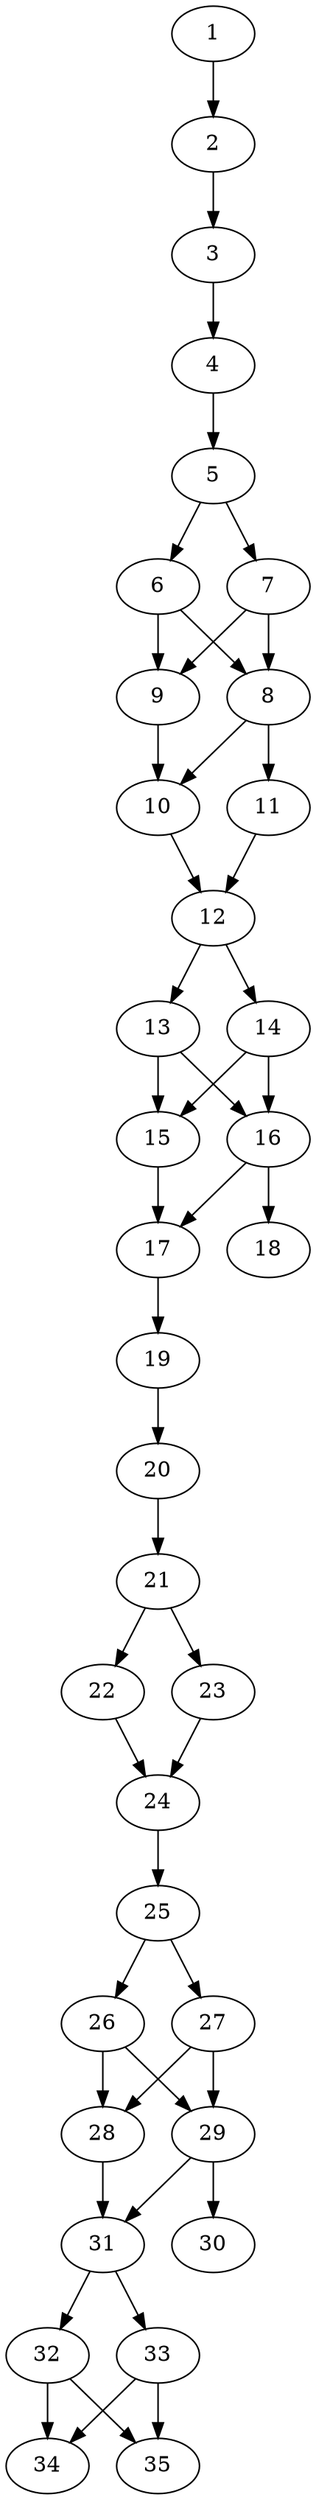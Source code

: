 // DAG automatically generated by daggen at Thu Oct  3 14:05:37 2019
// ./daggen --dot -n 35 --ccr 0.4 --fat 0.3 --regular 0.7 --density 0.9 --mindata 5242880 --maxdata 52428800 
digraph G {
  1 [size="124651520", alpha="0.03", expect_size="49860608"] 
  1 -> 2 [size ="49860608"]
  2 [size="128440320", alpha="0.17", expect_size="51376128"] 
  2 -> 3 [size ="51376128"]
  3 [size="41625600", alpha="0.18", expect_size="16650240"] 
  3 -> 4 [size ="16650240"]
  4 [size="44774400", alpha="0.05", expect_size="17909760"] 
  4 -> 5 [size ="17909760"]
  5 [size="80401920", alpha="0.00", expect_size="32160768"] 
  5 -> 6 [size ="32160768"]
  5 -> 7 [size ="32160768"]
  6 [size="31293440", alpha="0.15", expect_size="12517376"] 
  6 -> 8 [size ="12517376"]
  6 -> 9 [size ="12517376"]
  7 [size="117009920", alpha="0.01", expect_size="46803968"] 
  7 -> 8 [size ="46803968"]
  7 -> 9 [size ="46803968"]
  8 [size="48568320", alpha="0.19", expect_size="19427328"] 
  8 -> 10 [size ="19427328"]
  8 -> 11 [size ="19427328"]
  9 [size="57799680", alpha="0.09", expect_size="23119872"] 
  9 -> 10 [size ="23119872"]
  10 [size="50675200", alpha="0.04", expect_size="20270080"] 
  10 -> 12 [size ="20270080"]
  11 [size="119728640", alpha="0.08", expect_size="47891456"] 
  11 -> 12 [size ="47891456"]
  12 [size="21688320", alpha="0.07", expect_size="8675328"] 
  12 -> 13 [size ="8675328"]
  12 -> 14 [size ="8675328"]
  13 [size="124515840", alpha="0.04", expect_size="49806336"] 
  13 -> 15 [size ="49806336"]
  13 -> 16 [size ="49806336"]
  14 [size="115635200", alpha="0.09", expect_size="46254080"] 
  14 -> 15 [size ="46254080"]
  14 -> 16 [size ="46254080"]
  15 [size="29224960", alpha="0.07", expect_size="11689984"] 
  15 -> 17 [size ="11689984"]
  16 [size="29381120", alpha="0.12", expect_size="11752448"] 
  16 -> 17 [size ="11752448"]
  16 -> 18 [size ="11752448"]
  17 [size="119429120", alpha="0.15", expect_size="47771648"] 
  17 -> 19 [size ="47771648"]
  18 [size="122688000", alpha="0.20", expect_size="49075200"] 
  19 [size="116349440", alpha="0.09", expect_size="46539776"] 
  19 -> 20 [size ="46539776"]
  20 [size="53841920", alpha="0.11", expect_size="21536768"] 
  20 -> 21 [size ="21536768"]
  21 [size="76979200", alpha="0.13", expect_size="30791680"] 
  21 -> 22 [size ="30791680"]
  21 -> 23 [size ="30791680"]
  22 [size="122319360", alpha="0.14", expect_size="48927744"] 
  22 -> 24 [size ="48927744"]
  23 [size="43238400", alpha="0.00", expect_size="17295360"] 
  23 -> 24 [size ="17295360"]
  24 [size="65868800", alpha="0.11", expect_size="26347520"] 
  24 -> 25 [size ="26347520"]
  25 [size="117731840", alpha="0.14", expect_size="47092736"] 
  25 -> 26 [size ="47092736"]
  25 -> 27 [size ="47092736"]
  26 [size="39790080", alpha="0.20", expect_size="15916032"] 
  26 -> 28 [size ="15916032"]
  26 -> 29 [size ="15916032"]
  27 [size="112017920", alpha="0.03", expect_size="44807168"] 
  27 -> 28 [size ="44807168"]
  27 -> 29 [size ="44807168"]
  28 [size="81228800", alpha="0.13", expect_size="32491520"] 
  28 -> 31 [size ="32491520"]
  29 [size="80465920", alpha="0.10", expect_size="32186368"] 
  29 -> 30 [size ="32186368"]
  29 -> 31 [size ="32186368"]
  30 [size="14100480", alpha="0.13", expect_size="5640192"] 
  31 [size="81349120", alpha="0.15", expect_size="32539648"] 
  31 -> 32 [size ="32539648"]
  31 -> 33 [size ="32539648"]
  32 [size="39861760", alpha="0.18", expect_size="15944704"] 
  32 -> 34 [size ="15944704"]
  32 -> 35 [size ="15944704"]
  33 [size="122938880", alpha="0.19", expect_size="49175552"] 
  33 -> 34 [size ="49175552"]
  33 -> 35 [size ="49175552"]
  34 [size="123171840", alpha="0.19", expect_size="49268736"] 
  35 [size="72225280", alpha="0.01", expect_size="28890112"] 
}
